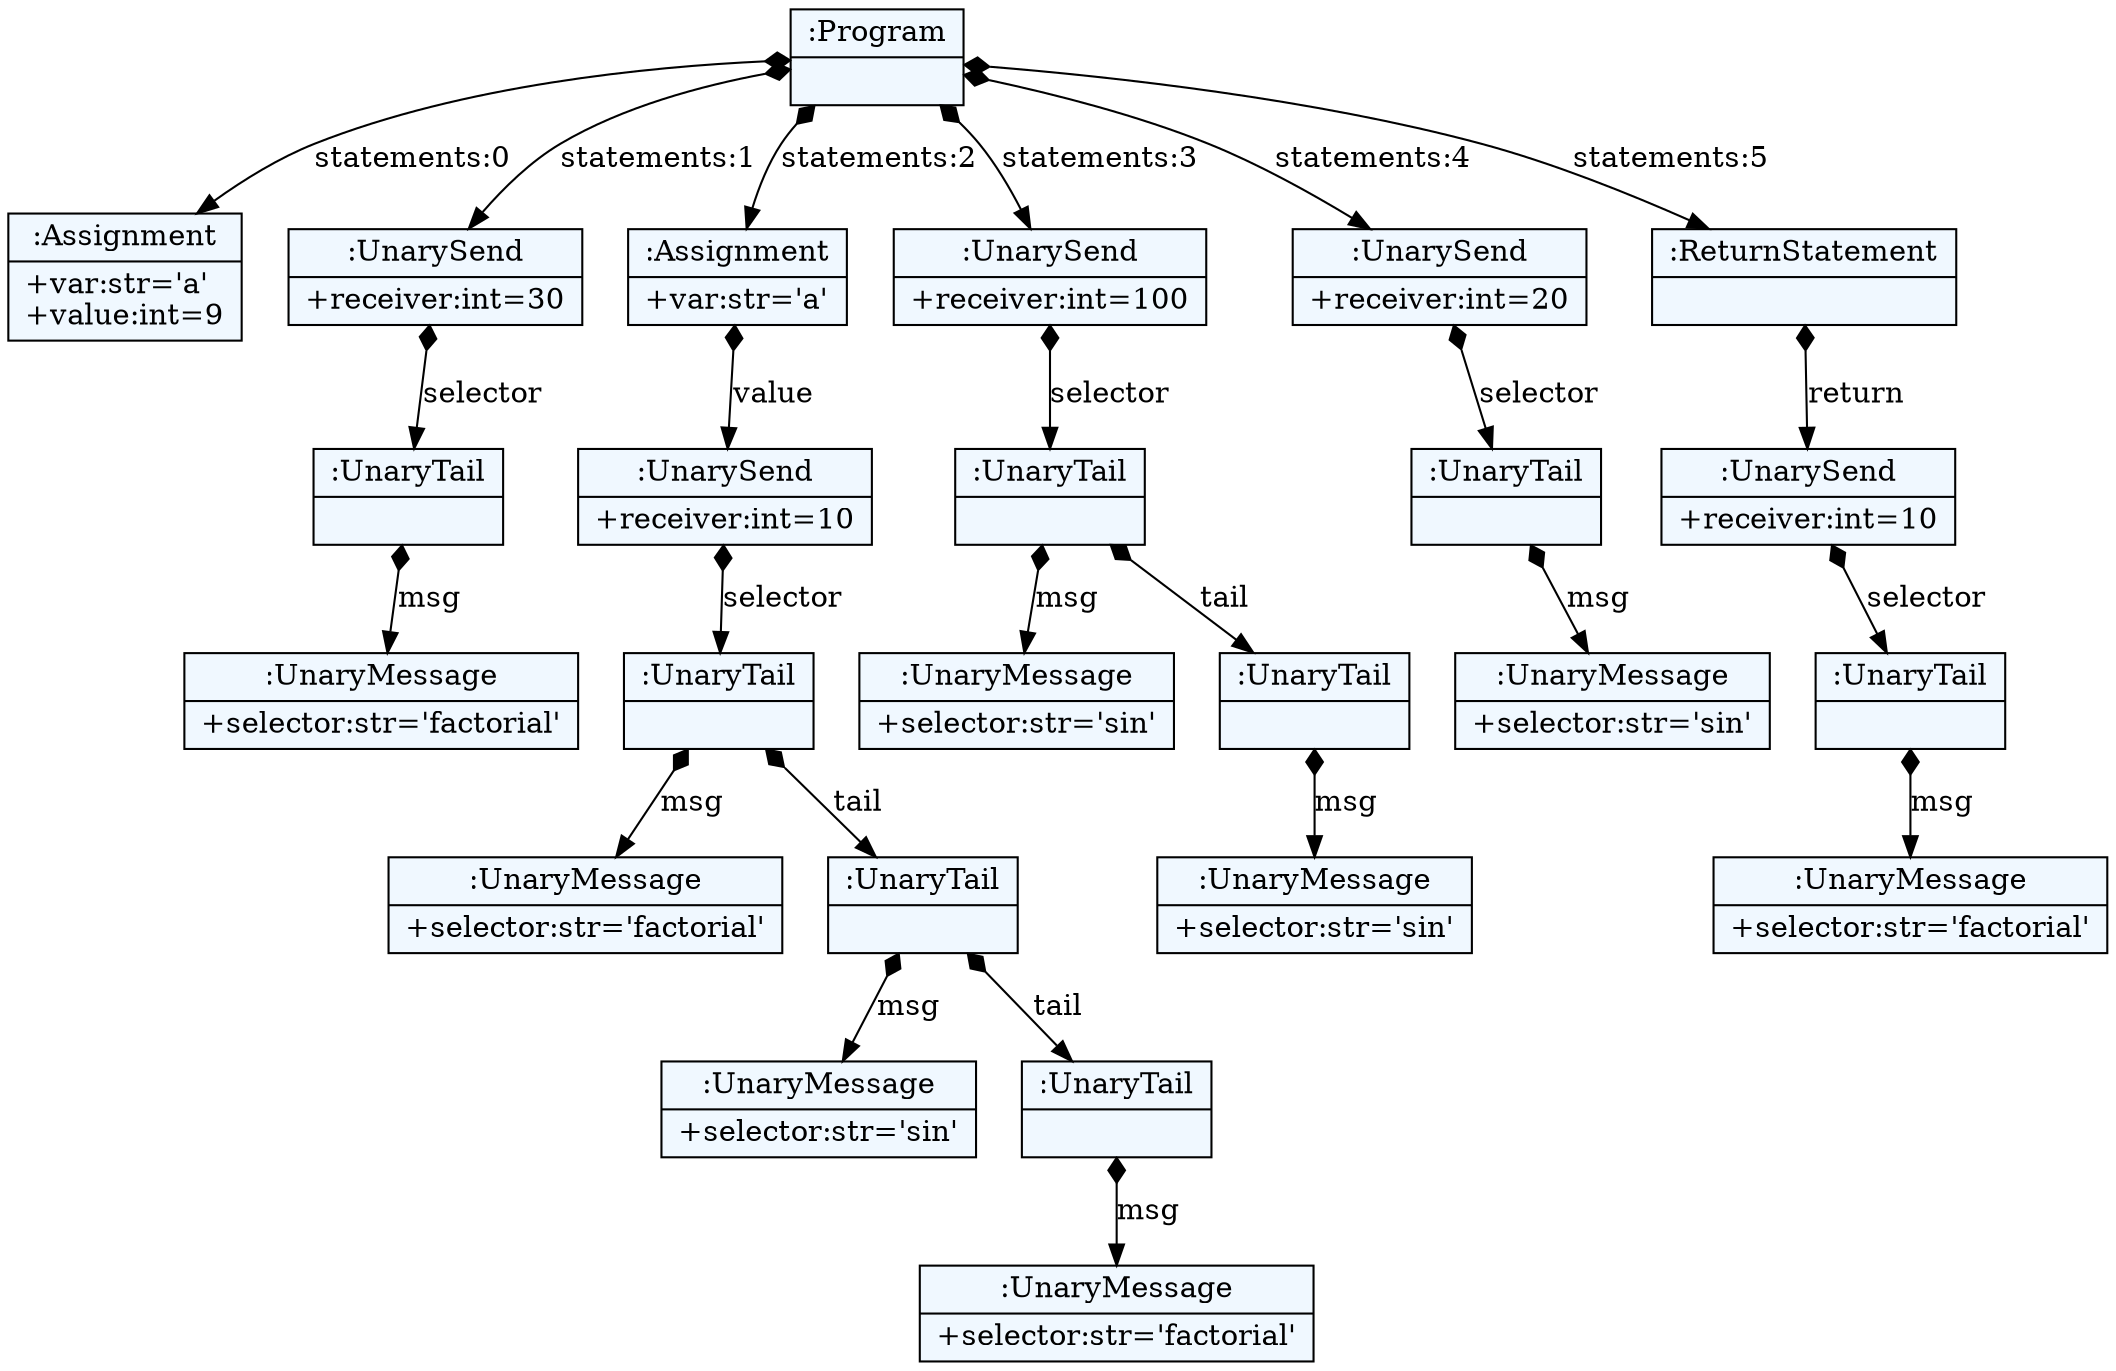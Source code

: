 
    digraph textX {
    fontname = "Bitstream Vera Sans"
    fontsize = 8
    node[
        shape=record,
        style=filled,
        fillcolor=aliceblue
    ]
    nodesep = 0.3
    edge[dir=black,arrowtail=empty]


2614559054648 -> 2614531518984 [label="statements:0" arrowtail=diamond dir=both]
2614531518984[label="{:Assignment|+var:str='a'\l+value:int=9\l}"]
2614559054648 -> 2614583135312 [label="statements:1" arrowtail=diamond dir=both]
2614583135312 -> 2614521568000 [label="selector" arrowtail=diamond dir=both]
2614521568000 -> 2614521569064 [label="msg" arrowtail=diamond dir=both]
2614521569064[label="{:UnaryMessage|+selector:str='factorial'\l}"]
2614521568000[label="{:UnaryTail|}"]
2614583135312[label="{:UnarySend|+receiver:int=30\l}"]
2614559054648 -> 2614583136208 [label="statements:2" arrowtail=diamond dir=both]
2614583136208 -> 2614521567552 [label="value" arrowtail=diamond dir=both]
2614521567552 -> 2614519875792 [label="selector" arrowtail=diamond dir=both]
2614519875792 -> 2614519874504 [label="msg" arrowtail=diamond dir=both]
2614519874504[label="{:UnaryMessage|+selector:str='factorial'\l}"]
2614519875792 -> 2614519874280 [label="tail" arrowtail=diamond dir=both]
2614519874280 -> 2614519875680 [label="msg" arrowtail=diamond dir=both]
2614519875680[label="{:UnaryMessage|+selector:str='sin'\l}"]
2614519874280 -> 2614519876520 [label="tail" arrowtail=diamond dir=both]
2614519876520 -> 2614519874952 [label="msg" arrowtail=diamond dir=both]
2614519874952[label="{:UnaryMessage|+selector:str='factorial'\l}"]
2614519876520[label="{:UnaryTail|}"]
2614519874280[label="{:UnaryTail|}"]
2614519875792[label="{:UnaryTail|}"]
2614521567552[label="{:UnarySend|+receiver:int=10\l}"]
2614583136208[label="{:Assignment|+var:str='a'\l}"]
2614559054648 -> 2614521568896 [label="statements:3" arrowtail=diamond dir=both]
2614521568896 -> 2614519874224 [label="selector" arrowtail=diamond dir=both]
2614519874224 -> 2614519873944 [label="msg" arrowtail=diamond dir=both]
2614519873944[label="{:UnaryMessage|+selector:str='sin'\l}"]
2614519874224 -> 2614519876408 [label="tail" arrowtail=diamond dir=both]
2614519876408 -> 2614519873608 [label="msg" arrowtail=diamond dir=both]
2614519873608[label="{:UnaryMessage|+selector:str='sin'\l}"]
2614519876408[label="{:UnaryTail|}"]
2614519874224[label="{:UnaryTail|}"]
2614521568896[label="{:UnarySend|+receiver:int=100\l}"]
2614559054648 -> 2614519874560 [label="statements:4" arrowtail=diamond dir=both]
2614519874560 -> 2614519876352 [label="selector" arrowtail=diamond dir=both]
2614519876352 -> 2614519877584 [label="msg" arrowtail=diamond dir=both]
2614519877584[label="{:UnaryMessage|+selector:str='sin'\l}"]
2614519876352[label="{:UnaryTail|}"]
2614519874560[label="{:UnarySend|+receiver:int=20\l}"]
2614559054648 -> 2614519875232 [label="statements:5" arrowtail=diamond dir=both]
2614519875232 -> 2614519877024 [label="return" arrowtail=diamond dir=both]
2614519877024 -> 2614519875008 [label="selector" arrowtail=diamond dir=both]
2614519875008 -> 2614519874616 [label="msg" arrowtail=diamond dir=both]
2614519874616[label="{:UnaryMessage|+selector:str='factorial'\l}"]
2614519875008[label="{:UnaryTail|}"]
2614519877024[label="{:UnarySend|+receiver:int=10\l}"]
2614519875232[label="{:ReturnStatement|}"]
2614559054648[label="{:Program|}"]

}
